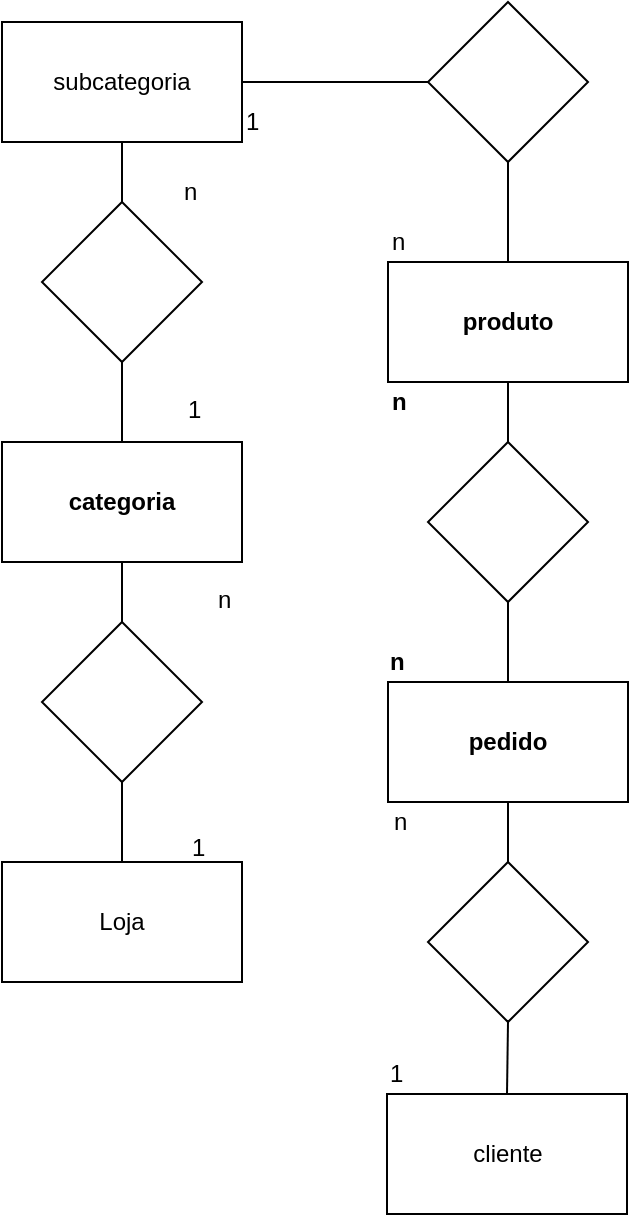 <mxfile version="10.9.5" type="device"><diagram id="KwS0A-YcYWesajw_KFyo" name="Modelo Conceitual"><mxGraphModel dx="1182" dy="644" grid="1" gridSize="10" guides="1" tooltips="1" connect="1" arrows="1" fold="1" page="1" pageScale="1" pageWidth="827" pageHeight="1169" math="0" shadow="0"><root><mxCell id="0"/><mxCell id="1" parent="0"/><mxCell id="GS_IGzAJxssHNTg5DF9h-1" value="subcategoria" style="rounded=0;whiteSpace=wrap;html=1;" vertex="1" parent="1"><mxGeometry x="100" y="170" width="120" height="60" as="geometry"/></mxCell><mxCell id="GS_IGzAJxssHNTg5DF9h-2" value="categoria" style="rounded=0;whiteSpace=wrap;html=1;fontStyle=1" vertex="1" parent="1"><mxGeometry x="100" y="380" width="120" height="60" as="geometry"/></mxCell><mxCell id="GS_IGzAJxssHNTg5DF9h-3" value="" style="endArrow=none;html=1;entryX=0.5;entryY=0;entryDx=0;entryDy=0;exitX=0.5;exitY=1;exitDx=0;exitDy=0;fontStyle=1" edge="1" parent="1" source="GS_IGzAJxssHNTg5DF9h-5" target="GS_IGzAJxssHNTg5DF9h-2"><mxGeometry width="50" height="50" relative="1" as="geometry"><mxPoint x="160" y="350" as="sourcePoint"/><mxPoint x="150" y="470" as="targetPoint"/></mxGeometry></mxCell><mxCell id="GS_IGzAJxssHNTg5DF9h-4" value="" style="endArrow=none;html=1;entryX=0.5;entryY=0;entryDx=0;entryDy=0;fontStyle=1" edge="1" parent="1" target="GS_IGzAJxssHNTg5DF9h-5"><mxGeometry width="50" height="50" relative="1" as="geometry"><mxPoint x="160" y="230" as="sourcePoint"/><mxPoint x="160" y="260" as="targetPoint"/></mxGeometry></mxCell><mxCell id="GS_IGzAJxssHNTg5DF9h-5" value="" style="rhombus;whiteSpace=wrap;html=1;fontStyle=1" vertex="1" parent="1"><mxGeometry x="120" y="260" width="80" height="80" as="geometry"/></mxCell><mxCell id="GS_IGzAJxssHNTg5DF9h-7" value="Loja" style="rounded=0;whiteSpace=wrap;html=1;" vertex="1" parent="1"><mxGeometry x="100" y="590" width="120" height="60" as="geometry"/></mxCell><mxCell id="GS_IGzAJxssHNTg5DF9h-8" value="" style="endArrow=none;html=1;entryX=0.5;entryY=0;entryDx=0;entryDy=0;exitX=0.5;exitY=1;exitDx=0;exitDy=0;" edge="1" parent="1" source="GS_IGzAJxssHNTg5DF9h-10" target="GS_IGzAJxssHNTg5DF9h-7"><mxGeometry width="50" height="50" relative="1" as="geometry"><mxPoint x="160" y="560" as="sourcePoint"/><mxPoint x="150" y="680" as="targetPoint"/></mxGeometry></mxCell><mxCell id="GS_IGzAJxssHNTg5DF9h-9" value="" style="endArrow=none;html=1;entryX=0.5;entryY=0;entryDx=0;entryDy=0;" edge="1" parent="1" target="GS_IGzAJxssHNTg5DF9h-10"><mxGeometry width="50" height="50" relative="1" as="geometry"><mxPoint x="160" y="440" as="sourcePoint"/><mxPoint x="160" y="470" as="targetPoint"/></mxGeometry></mxCell><mxCell id="GS_IGzAJxssHNTg5DF9h-10" value="" style="rhombus;whiteSpace=wrap;html=1;" vertex="1" parent="1"><mxGeometry x="120" y="470" width="80" height="80" as="geometry"/></mxCell><mxCell id="GS_IGzAJxssHNTg5DF9h-12" value="produto" style="rounded=0;whiteSpace=wrap;html=1;fontStyle=1" vertex="1" parent="1"><mxGeometry x="293" y="290" width="120" height="60" as="geometry"/></mxCell><mxCell id="GS_IGzAJxssHNTg5DF9h-13" value="" style="endArrow=none;html=1;entryX=0.5;entryY=0;entryDx=0;entryDy=0;exitX=0.5;exitY=1;exitDx=0;exitDy=0;fontStyle=1" edge="1" parent="1" source="GS_IGzAJxssHNTg5DF9h-15" target="GS_IGzAJxssHNTg5DF9h-12"><mxGeometry width="50" height="50" relative="1" as="geometry"><mxPoint x="353" y="260" as="sourcePoint"/><mxPoint x="343" y="380" as="targetPoint"/></mxGeometry></mxCell><mxCell id="GS_IGzAJxssHNTg5DF9h-14" value="" style="endArrow=none;html=1;entryX=0;entryY=0.5;entryDx=0;entryDy=0;fontStyle=1;exitX=1;exitY=0.5;exitDx=0;exitDy=0;" edge="1" parent="1" target="GS_IGzAJxssHNTg5DF9h-15" source="GS_IGzAJxssHNTg5DF9h-1"><mxGeometry width="50" height="50" relative="1" as="geometry"><mxPoint x="353" y="140" as="sourcePoint"/><mxPoint x="353" y="170" as="targetPoint"/></mxGeometry></mxCell><mxCell id="GS_IGzAJxssHNTg5DF9h-15" value="" style="rhombus;whiteSpace=wrap;html=1;fontStyle=1" vertex="1" parent="1"><mxGeometry x="313" y="160" width="80" height="80" as="geometry"/></mxCell><mxCell id="GS_IGzAJxssHNTg5DF9h-16" value="pedido" style="rounded=0;whiteSpace=wrap;html=1;fontStyle=1" vertex="1" parent="1"><mxGeometry x="293" y="500" width="120" height="60" as="geometry"/></mxCell><mxCell id="GS_IGzAJxssHNTg5DF9h-17" value="" style="endArrow=none;html=1;entryX=0.5;entryY=0;entryDx=0;entryDy=0;exitX=0.5;exitY=1;exitDx=0;exitDy=0;fontStyle=1" edge="1" parent="1" source="GS_IGzAJxssHNTg5DF9h-19" target="GS_IGzAJxssHNTg5DF9h-16"><mxGeometry width="50" height="50" relative="1" as="geometry"><mxPoint x="353" y="470" as="sourcePoint"/><mxPoint x="343" y="590" as="targetPoint"/></mxGeometry></mxCell><mxCell id="GS_IGzAJxssHNTg5DF9h-18" value="" style="endArrow=none;html=1;entryX=0.5;entryY=0;entryDx=0;entryDy=0;exitX=0.5;exitY=1;exitDx=0;exitDy=0;fontStyle=1" edge="1" parent="1" target="GS_IGzAJxssHNTg5DF9h-19" source="GS_IGzAJxssHNTg5DF9h-12"><mxGeometry width="50" height="50" relative="1" as="geometry"><mxPoint x="353" y="350" as="sourcePoint"/><mxPoint x="353" y="380" as="targetPoint"/></mxGeometry></mxCell><mxCell id="GS_IGzAJxssHNTg5DF9h-19" value="" style="rhombus;whiteSpace=wrap;html=1;fontStyle=1" vertex="1" parent="1"><mxGeometry x="313" y="380" width="80" height="80" as="geometry"/></mxCell><mxCell id="GS_IGzAJxssHNTg5DF9h-21" value="1" style="text;html=1;resizable=0;points=[];autosize=1;align=left;verticalAlign=top;spacingTop=-4;" vertex="1" parent="1"><mxGeometry x="193" y="573" width="20" height="20" as="geometry"/></mxCell><mxCell id="GS_IGzAJxssHNTg5DF9h-22" value="n" style="text;html=1;resizable=0;points=[];autosize=1;align=left;verticalAlign=top;spacingTop=-4;" vertex="1" parent="1"><mxGeometry x="206" y="449" width="20" height="20" as="geometry"/></mxCell><mxCell id="GS_IGzAJxssHNTg5DF9h-23" value="1" style="text;html=1;resizable=0;points=[];autosize=1;align=left;verticalAlign=top;spacingTop=-4;" vertex="1" parent="1"><mxGeometry x="191" y="354" width="20" height="20" as="geometry"/></mxCell><mxCell id="GS_IGzAJxssHNTg5DF9h-24" value="n" style="text;html=1;resizable=0;points=[];autosize=1;align=left;verticalAlign=top;spacingTop=-4;" vertex="1" parent="1"><mxGeometry x="189" y="245" width="20" height="20" as="geometry"/></mxCell><mxCell id="GS_IGzAJxssHNTg5DF9h-25" value="1" style="text;html=1;resizable=0;points=[];autosize=1;align=left;verticalAlign=top;spacingTop=-4;" vertex="1" parent="1"><mxGeometry x="220" y="210" width="20" height="20" as="geometry"/></mxCell><mxCell id="GS_IGzAJxssHNTg5DF9h-27" value="n" style="text;html=1;resizable=0;points=[];autosize=1;align=left;verticalAlign=top;spacingTop=-4;" vertex="1" parent="1"><mxGeometry x="293" y="270" width="20" height="20" as="geometry"/></mxCell><mxCell id="GS_IGzAJxssHNTg5DF9h-28" value="n" style="text;html=1;resizable=0;points=[];autosize=1;align=left;verticalAlign=top;spacingTop=-4;fontStyle=1" vertex="1" parent="1"><mxGeometry x="293" y="350" width="20" height="20" as="geometry"/></mxCell><mxCell id="GS_IGzAJxssHNTg5DF9h-29" value="n" style="text;html=1;resizable=0;points=[];autosize=1;align=left;verticalAlign=top;spacingTop=-4;fontStyle=1" vertex="1" parent="1"><mxGeometry x="292" y="480" width="20" height="20" as="geometry"/></mxCell><mxCell id="GS_IGzAJxssHNTg5DF9h-30" value="cliente" style="rounded=0;whiteSpace=wrap;html=1;" vertex="1" parent="1"><mxGeometry x="292.5" y="706" width="120" height="60" as="geometry"/></mxCell><mxCell id="GS_IGzAJxssHNTg5DF9h-31" value="" style="endArrow=none;html=1;entryX=0.5;entryY=0;entryDx=0;entryDy=0;exitX=0.5;exitY=1;exitDx=0;exitDy=0;" edge="1" parent="1" source="GS_IGzAJxssHNTg5DF9h-33" target="GS_IGzAJxssHNTg5DF9h-30"><mxGeometry width="50" height="50" relative="1" as="geometry"><mxPoint x="339.5" y="686" as="sourcePoint"/><mxPoint x="329.5" y="806" as="targetPoint"/></mxGeometry></mxCell><mxCell id="GS_IGzAJxssHNTg5DF9h-32" value="" style="endArrow=none;html=1;entryX=0.5;entryY=0;entryDx=0;entryDy=0;exitX=0.5;exitY=1;exitDx=0;exitDy=0;" edge="1" parent="1" target="GS_IGzAJxssHNTg5DF9h-33" source="GS_IGzAJxssHNTg5DF9h-16"><mxGeometry width="50" height="50" relative="1" as="geometry"><mxPoint x="354" y="560" as="sourcePoint"/><mxPoint x="354" y="590" as="targetPoint"/></mxGeometry></mxCell><mxCell id="GS_IGzAJxssHNTg5DF9h-33" value="" style="rhombus;whiteSpace=wrap;html=1;" vertex="1" parent="1"><mxGeometry x="313" y="590" width="80" height="80" as="geometry"/></mxCell><mxCell id="GS_IGzAJxssHNTg5DF9h-34" value="n" style="text;html=1;resizable=0;points=[];autosize=1;align=left;verticalAlign=top;spacingTop=-4;" vertex="1" parent="1"><mxGeometry x="294" y="560" width="20" height="20" as="geometry"/></mxCell><mxCell id="GS_IGzAJxssHNTg5DF9h-35" value="1" style="text;html=1;resizable=0;points=[];autosize=1;align=left;verticalAlign=top;spacingTop=-4;" vertex="1" parent="1"><mxGeometry x="292" y="686" width="20" height="20" as="geometry"/></mxCell></root></mxGraphModel></diagram><diagram id="t2r2RRO2rdJZ6q_xBKE4" name="Modelo Logico"><mxGraphModel dx="2009" dy="1813" grid="1" gridSize="10" guides="1" tooltips="1" connect="1" arrows="1" fold="1" page="1" pageScale="1" pageWidth="827" pageHeight="1169" math="0" shadow="0"><root><mxCell id="NWQfmu__qvqyFpIVgynB-0"/><mxCell id="NWQfmu__qvqyFpIVgynB-1" parent="NWQfmu__qvqyFpIVgynB-0"/><mxCell id="vtVzK52-sIDe8ZB-PKjH-0" value="categoria" style="swimlane;fontStyle=0;childLayout=stackLayout;horizontal=1;startSize=26;fillColor=#e0e0e0;horizontalStack=0;resizeParent=1;resizeParentMax=0;resizeLast=0;collapsible=1;marginBottom=0;swimlaneFillColor=#ffffff;align=center;fontSize=14;" vertex="1" parent="NWQfmu__qvqyFpIVgynB-1"><mxGeometry x="43" y="-26" width="160" height="92" as="geometry"/></mxCell><mxCell id="vtVzK52-sIDe8ZB-PKjH-1" value="id int" style="shape=partialRectangle;top=0;left=0;right=0;bottom=1;align=left;verticalAlign=middle;fillColor=none;spacingLeft=34;spacingRight=4;overflow=hidden;rotatable=0;points=[[0,0.5],[1,0.5]];portConstraint=eastwest;dropTarget=0;fontStyle=5;fontSize=12;" vertex="1" parent="vtVzK52-sIDe8ZB-PKjH-0"><mxGeometry y="26" width="160" height="30" as="geometry"/></mxCell><mxCell id="vtVzK52-sIDe8ZB-PKjH-2" value="PK" style="shape=partialRectangle;top=0;left=0;bottom=0;fillColor=none;align=left;verticalAlign=middle;spacingLeft=4;spacingRight=4;overflow=hidden;rotatable=0;points=[];portConstraint=eastwest;part=1;fontSize=12;" vertex="1" connectable="0" parent="vtVzK52-sIDe8ZB-PKjH-1"><mxGeometry width="30" height="30" as="geometry"/></mxCell><mxCell id="vtVzK52-sIDe8ZB-PKjH-3" value="string nome " style="shape=partialRectangle;top=0;left=0;right=0;bottom=0;align=left;verticalAlign=top;fillColor=none;spacingLeft=34;spacingRight=4;overflow=hidden;rotatable=0;points=[[0,0.5],[1,0.5]];portConstraint=eastwest;dropTarget=0;fontSize=12;" vertex="1" parent="vtVzK52-sIDe8ZB-PKjH-0"><mxGeometry y="56" width="160" height="26" as="geometry"/></mxCell><mxCell id="vtVzK52-sIDe8ZB-PKjH-4" value="" style="shape=partialRectangle;top=0;left=0;bottom=0;fillColor=none;align=left;verticalAlign=top;spacingLeft=4;spacingRight=4;overflow=hidden;rotatable=0;points=[];portConstraint=eastwest;part=1;fontSize=12;" vertex="1" connectable="0" parent="vtVzK52-sIDe8ZB-PKjH-3"><mxGeometry width="30" height="26" as="geometry"/></mxCell><mxCell id="vtVzK52-sIDe8ZB-PKjH-9" value="" style="shape=partialRectangle;top=0;left=0;right=0;bottom=0;align=left;verticalAlign=top;fillColor=none;spacingLeft=34;spacingRight=4;overflow=hidden;rotatable=0;points=[[0,0.5],[1,0.5]];portConstraint=eastwest;dropTarget=0;fontSize=12;" vertex="1" parent="vtVzK52-sIDe8ZB-PKjH-0"><mxGeometry y="82" width="160" height="10" as="geometry"/></mxCell><mxCell id="vtVzK52-sIDe8ZB-PKjH-10" value="" style="shape=partialRectangle;top=0;left=0;bottom=0;fillColor=none;align=left;verticalAlign=top;spacingLeft=4;spacingRight=4;overflow=hidden;rotatable=0;points=[];portConstraint=eastwest;part=1;fontSize=12;" vertex="1" connectable="0" parent="vtVzK52-sIDe8ZB-PKjH-9"><mxGeometry width="30" height="10" as="geometry"/></mxCell><mxCell id="vtVzK52-sIDe8ZB-PKjH-22" value="cliente" style="swimlane;fontStyle=0;childLayout=stackLayout;horizontal=1;startSize=26;fillColor=#e0e0e0;horizontalStack=0;resizeParent=1;resizeParentMax=0;resizeLast=0;collapsible=1;marginBottom=0;swimlaneFillColor=#ffffff;align=center;fontSize=14;" vertex="1" parent="NWQfmu__qvqyFpIVgynB-1"><mxGeometry x="58" y="232" width="160" height="92" as="geometry"/></mxCell><mxCell id="vtVzK52-sIDe8ZB-PKjH-23" value="Id Cliente" style="shape=partialRectangle;top=0;left=0;right=0;bottom=1;align=left;verticalAlign=middle;fillColor=none;spacingLeft=34;spacingRight=4;overflow=hidden;rotatable=0;points=[[0,0.5],[1,0.5]];portConstraint=eastwest;dropTarget=0;fontStyle=5;fontSize=12;" vertex="1" parent="vtVzK52-sIDe8ZB-PKjH-22"><mxGeometry y="26" width="160" height="30" as="geometry"/></mxCell><mxCell id="vtVzK52-sIDe8ZB-PKjH-24" value="PK" style="shape=partialRectangle;top=0;left=0;bottom=0;fillColor=none;align=left;verticalAlign=middle;spacingLeft=4;spacingRight=4;overflow=hidden;rotatable=0;points=[];portConstraint=eastwest;part=1;fontSize=12;" vertex="1" connectable="0" parent="vtVzK52-sIDe8ZB-PKjH-23"><mxGeometry width="30" height="30" as="geometry"/></mxCell><mxCell id="vtVzK52-sIDe8ZB-PKjH-25" value="string nome cliente" style="shape=partialRectangle;top=0;left=0;right=0;bottom=0;align=left;verticalAlign=top;fillColor=none;spacingLeft=34;spacingRight=4;overflow=hidden;rotatable=0;points=[[0,0.5],[1,0.5]];portConstraint=eastwest;dropTarget=0;fontSize=12;" vertex="1" parent="vtVzK52-sIDe8ZB-PKjH-22"><mxGeometry y="56" width="160" height="26" as="geometry"/></mxCell><mxCell id="vtVzK52-sIDe8ZB-PKjH-26" value="" style="shape=partialRectangle;top=0;left=0;bottom=0;fillColor=none;align=left;verticalAlign=top;spacingLeft=4;spacingRight=4;overflow=hidden;rotatable=0;points=[];portConstraint=eastwest;part=1;fontSize=12;" vertex="1" connectable="0" parent="vtVzK52-sIDe8ZB-PKjH-25"><mxGeometry width="30" height="26" as="geometry"/></mxCell><mxCell id="vtVzK52-sIDe8ZB-PKjH-31" value="" style="shape=partialRectangle;top=0;left=0;right=0;bottom=0;align=left;verticalAlign=top;fillColor=none;spacingLeft=34;spacingRight=4;overflow=hidden;rotatable=0;points=[[0,0.5],[1,0.5]];portConstraint=eastwest;dropTarget=0;fontSize=12;" vertex="1" parent="vtVzK52-sIDe8ZB-PKjH-22"><mxGeometry y="82" width="160" height="10" as="geometry"/></mxCell><mxCell id="vtVzK52-sIDe8ZB-PKjH-32" value="" style="shape=partialRectangle;top=0;left=0;bottom=0;fillColor=none;align=left;verticalAlign=top;spacingLeft=4;spacingRight=4;overflow=hidden;rotatable=0;points=[];portConstraint=eastwest;part=1;fontSize=12;" vertex="1" connectable="0" parent="vtVzK52-sIDe8ZB-PKjH-31"><mxGeometry width="30" height="10" as="geometry"/></mxCell><mxCell id="vtVzK52-sIDe8ZB-PKjH-33" value="subcategoria" style="swimlane;fontStyle=0;childLayout=stackLayout;horizontal=1;startSize=26;fillColor=#e0e0e0;horizontalStack=0;resizeParent=1;resizeParentMax=0;resizeLast=0;collapsible=1;marginBottom=0;swimlaneFillColor=#ffffff;align=center;fontSize=14;" vertex="1" parent="NWQfmu__qvqyFpIVgynB-1"><mxGeometry x="290" y="-21" width="160" height="108" as="geometry"/></mxCell><mxCell id="vtVzK52-sIDe8ZB-PKjH-34" value="id int" style="shape=partialRectangle;top=0;left=0;right=0;bottom=1;align=left;verticalAlign=middle;fillColor=none;spacingLeft=34;spacingRight=4;overflow=hidden;rotatable=0;points=[[0,0.5],[1,0.5]];portConstraint=eastwest;dropTarget=0;fontStyle=5;fontSize=12;" vertex="1" parent="vtVzK52-sIDe8ZB-PKjH-33"><mxGeometry y="26" width="160" height="30" as="geometry"/></mxCell><mxCell id="vtVzK52-sIDe8ZB-PKjH-35" value="PK" style="shape=partialRectangle;top=0;left=0;bottom=0;fillColor=none;align=left;verticalAlign=middle;spacingLeft=4;spacingRight=4;overflow=hidden;rotatable=0;points=[];portConstraint=eastwest;part=1;fontSize=12;" vertex="1" connectable="0" parent="vtVzK52-sIDe8ZB-PKjH-34"><mxGeometry width="30" height="30" as="geometry"/></mxCell><mxCell id="vtVzK52-sIDe8ZB-PKjH-36" value="string sub categoria" style="shape=partialRectangle;top=0;left=0;right=0;bottom=0;align=left;verticalAlign=top;fillColor=none;spacingLeft=34;spacingRight=4;overflow=hidden;rotatable=0;points=[[0,0.5],[1,0.5]];portConstraint=eastwest;dropTarget=0;fontSize=12;" vertex="1" parent="vtVzK52-sIDe8ZB-PKjH-33"><mxGeometry y="56" width="160" height="26" as="geometry"/></mxCell><mxCell id="vtVzK52-sIDe8ZB-PKjH-37" value="" style="shape=partialRectangle;top=0;left=0;bottom=0;fillColor=none;align=left;verticalAlign=top;spacingLeft=4;spacingRight=4;overflow=hidden;rotatable=0;points=[];portConstraint=eastwest;part=1;fontSize=12;" vertex="1" connectable="0" parent="vtVzK52-sIDe8ZB-PKjH-36"><mxGeometry width="30" height="26" as="geometry"/></mxCell><mxCell id="vtVzK52-sIDe8ZB-PKjH-38" value="int categoria" style="shape=partialRectangle;top=0;left=0;right=0;bottom=0;align=left;verticalAlign=top;fillColor=none;spacingLeft=34;spacingRight=4;overflow=hidden;rotatable=0;points=[[0,0.5],[1,0.5]];portConstraint=eastwest;dropTarget=0;fontSize=12;" vertex="1" parent="vtVzK52-sIDe8ZB-PKjH-33"><mxGeometry y="82" width="160" height="26" as="geometry"/></mxCell><mxCell id="vtVzK52-sIDe8ZB-PKjH-39" value="fk" style="shape=partialRectangle;top=0;left=0;bottom=0;fillColor=none;align=left;verticalAlign=top;spacingLeft=4;spacingRight=4;overflow=hidden;rotatable=0;points=[];portConstraint=eastwest;part=1;fontSize=12;" vertex="1" connectable="0" parent="vtVzK52-sIDe8ZB-PKjH-38"><mxGeometry width="30" height="26" as="geometry"/></mxCell><mxCell id="vtVzK52-sIDe8ZB-PKjH-44" value="produto" style="swimlane;fontStyle=0;childLayout=stackLayout;horizontal=1;startSize=26;fillColor=#e0e0e0;horizontalStack=0;resizeParent=1;resizeParentMax=0;resizeLast=0;collapsible=1;marginBottom=0;swimlaneFillColor=#ffffff;align=center;fontSize=14;" vertex="1" parent="NWQfmu__qvqyFpIVgynB-1"><mxGeometry x="530" y="-16" width="160" height="110" as="geometry"/></mxCell><mxCell id="vtVzK52-sIDe8ZB-PKjH-45" value="id int" style="shape=partialRectangle;top=0;left=0;right=0;bottom=1;align=left;verticalAlign=middle;fillColor=none;spacingLeft=34;spacingRight=4;overflow=hidden;rotatable=0;points=[[0,0.5],[1,0.5]];portConstraint=eastwest;dropTarget=0;fontStyle=5;fontSize=12;" vertex="1" parent="vtVzK52-sIDe8ZB-PKjH-44"><mxGeometry y="26" width="160" height="30" as="geometry"/></mxCell><mxCell id="vtVzK52-sIDe8ZB-PKjH-46" value="PK" style="shape=partialRectangle;top=0;left=0;bottom=0;fillColor=none;align=left;verticalAlign=middle;spacingLeft=4;spacingRight=4;overflow=hidden;rotatable=0;points=[];portConstraint=eastwest;part=1;fontSize=12;" vertex="1" connectable="0" parent="vtVzK52-sIDe8ZB-PKjH-45"><mxGeometry width="30" height="30" as="geometry"/></mxCell><mxCell id="vtVzK52-sIDe8ZB-PKjH-47" value="nome string&#10;&#10;int subcategoria" style="shape=partialRectangle;top=0;left=0;right=0;bottom=0;align=left;verticalAlign=top;fillColor=none;spacingLeft=34;spacingRight=4;overflow=hidden;rotatable=0;points=[[0,0.5],[1,0.5]];portConstraint=eastwest;dropTarget=0;fontSize=12;" vertex="1" parent="vtVzK52-sIDe8ZB-PKjH-44"><mxGeometry y="56" width="160" height="54" as="geometry"/></mxCell><mxCell id="vtVzK52-sIDe8ZB-PKjH-48" value="&#10;&#10;fk" style="shape=partialRectangle;top=0;left=0;bottom=0;fillColor=none;align=left;verticalAlign=top;spacingLeft=4;spacingRight=4;overflow=hidden;rotatable=0;points=[];portConstraint=eastwest;part=1;fontSize=12;" vertex="1" connectable="0" parent="vtVzK52-sIDe8ZB-PKjH-47"><mxGeometry width="30" height="54.0" as="geometry"/></mxCell><mxCell id="vtVzK52-sIDe8ZB-PKjH-55" value="loja" style="swimlane;fontStyle=0;childLayout=stackLayout;horizontal=1;startSize=26;fillColor=#e0e0e0;horizontalStack=0;resizeParent=1;resizeParentMax=0;resizeLast=0;collapsible=1;marginBottom=0;swimlaneFillColor=#ffffff;align=center;fontSize=14;" vertex="1" parent="NWQfmu__qvqyFpIVgynB-1"><mxGeometry x="-180" y="-16" width="160" height="78" as="geometry"/></mxCell><mxCell id="vtVzK52-sIDe8ZB-PKjH-56" value="id int" style="shape=partialRectangle;top=0;left=0;right=0;bottom=1;align=left;verticalAlign=middle;fillColor=none;spacingLeft=34;spacingRight=4;overflow=hidden;rotatable=0;points=[[0,0.5],[1,0.5]];portConstraint=eastwest;dropTarget=0;fontStyle=5;fontSize=12;" vertex="1" parent="vtVzK52-sIDe8ZB-PKjH-55"><mxGeometry y="26" width="160" height="26" as="geometry"/></mxCell><mxCell id="vtVzK52-sIDe8ZB-PKjH-57" value="PK" style="shape=partialRectangle;top=0;left=0;bottom=0;fillColor=none;align=left;verticalAlign=middle;spacingLeft=4;spacingRight=4;overflow=hidden;rotatable=0;points=[];portConstraint=eastwest;part=1;fontSize=12;" vertex="1" connectable="0" parent="vtVzK52-sIDe8ZB-PKjH-56"><mxGeometry width="30" height="26" as="geometry"/></mxCell><mxCell id="vtVzK52-sIDe8ZB-PKjH-58" value="string loja" style="shape=partialRectangle;top=0;left=0;right=0;bottom=0;align=left;verticalAlign=top;fillColor=none;spacingLeft=34;spacingRight=4;overflow=hidden;rotatable=0;points=[[0,0.5],[1,0.5]];portConstraint=eastwest;dropTarget=0;fontSize=12;" vertex="1" parent="vtVzK52-sIDe8ZB-PKjH-55"><mxGeometry y="52" width="160" height="26" as="geometry"/></mxCell><mxCell id="vtVzK52-sIDe8ZB-PKjH-59" value="" style="shape=partialRectangle;top=0;left=0;bottom=0;fillColor=none;align=left;verticalAlign=top;spacingLeft=4;spacingRight=4;overflow=hidden;rotatable=0;points=[];portConstraint=eastwest;part=1;fontSize=12;" vertex="1" connectable="0" parent="vtVzK52-sIDe8ZB-PKjH-58"><mxGeometry width="30" height="26" as="geometry"/></mxCell><mxCell id="vtVzK52-sIDe8ZB-PKjH-66" value="pedido" style="swimlane;fontStyle=0;childLayout=stackLayout;horizontal=1;startSize=26;fillColor=#e0e0e0;horizontalStack=0;resizeParent=1;resizeParentMax=0;resizeLast=0;collapsible=1;marginBottom=0;swimlaneFillColor=#ffffff;align=center;fontSize=14;" vertex="1" parent="NWQfmu__qvqyFpIVgynB-1"><mxGeometry x="550" y="237" width="160" height="118" as="geometry"/></mxCell><mxCell id="vtVzK52-sIDe8ZB-PKjH-67" value="id int" style="shape=partialRectangle;top=0;left=0;right=0;bottom=1;align=left;verticalAlign=middle;fillColor=none;spacingLeft=34;spacingRight=4;overflow=hidden;rotatable=0;points=[[0,0.5],[1,0.5]];portConstraint=eastwest;dropTarget=0;fontStyle=5;fontSize=12;" vertex="1" parent="vtVzK52-sIDe8ZB-PKjH-66"><mxGeometry y="26" width="160" height="30" as="geometry"/></mxCell><mxCell id="vtVzK52-sIDe8ZB-PKjH-68" value="PK" style="shape=partialRectangle;top=0;left=0;bottom=0;fillColor=none;align=left;verticalAlign=middle;spacingLeft=4;spacingRight=4;overflow=hidden;rotatable=0;points=[];portConstraint=eastwest;part=1;fontSize=12;" vertex="1" connectable="0" parent="vtVzK52-sIDe8ZB-PKjH-67"><mxGeometry width="30" height="30" as="geometry"/></mxCell><mxCell id="vtVzK52-sIDe8ZB-PKjH-69" value="id cliente " style="shape=partialRectangle;top=0;left=0;right=0;bottom=0;align=left;verticalAlign=top;fillColor=none;spacingLeft=34;spacingRight=4;overflow=hidden;rotatable=0;points=[[0,0.5],[1,0.5]];portConstraint=eastwest;dropTarget=0;fontSize=12;" vertex="1" parent="vtVzK52-sIDe8ZB-PKjH-66"><mxGeometry y="56" width="160" height="26" as="geometry"/></mxCell><mxCell id="vtVzK52-sIDe8ZB-PKjH-70" value="fk" style="shape=partialRectangle;top=0;left=0;bottom=0;fillColor=none;align=left;verticalAlign=top;spacingLeft=4;spacingRight=4;overflow=hidden;rotatable=0;points=[];portConstraint=eastwest;part=1;fontSize=12;" vertex="1" connectable="0" parent="vtVzK52-sIDe8ZB-PKjH-69"><mxGeometry width="30" height="26" as="geometry"/></mxCell><mxCell id="vtVzK52-sIDe8ZB-PKjH-71" value="id produto" style="shape=partialRectangle;top=0;left=0;right=0;bottom=0;align=left;verticalAlign=top;fillColor=none;spacingLeft=34;spacingRight=4;overflow=hidden;rotatable=0;points=[[0,0.5],[1,0.5]];portConstraint=eastwest;dropTarget=0;fontSize=12;" vertex="1" parent="vtVzK52-sIDe8ZB-PKjH-66"><mxGeometry y="82" width="160" height="26" as="geometry"/></mxCell><mxCell id="vtVzK52-sIDe8ZB-PKjH-72" value="fk" style="shape=partialRectangle;top=0;left=0;bottom=0;fillColor=none;align=left;verticalAlign=top;spacingLeft=4;spacingRight=4;overflow=hidden;rotatable=0;points=[];portConstraint=eastwest;part=1;fontSize=12;" vertex="1" connectable="0" parent="vtVzK52-sIDe8ZB-PKjH-71"><mxGeometry width="30" height="26" as="geometry"/></mxCell><mxCell id="vtVzK52-sIDe8ZB-PKjH-75" value="" style="shape=partialRectangle;top=0;left=0;right=0;bottom=0;align=left;verticalAlign=top;fillColor=none;spacingLeft=34;spacingRight=4;overflow=hidden;rotatable=0;points=[[0,0.5],[1,0.5]];portConstraint=eastwest;dropTarget=0;fontSize=12;" vertex="1" parent="vtVzK52-sIDe8ZB-PKjH-66"><mxGeometry y="108" width="160" height="10" as="geometry"/></mxCell><mxCell id="vtVzK52-sIDe8ZB-PKjH-76" value="" style="shape=partialRectangle;top=0;left=0;bottom=0;fillColor=none;align=left;verticalAlign=top;spacingLeft=4;spacingRight=4;overflow=hidden;rotatable=0;points=[];portConstraint=eastwest;part=1;fontSize=12;" vertex="1" connectable="0" parent="vtVzK52-sIDe8ZB-PKjH-75"><mxGeometry width="30" height="10" as="geometry"/></mxCell><mxCell id="vtVzK52-sIDe8ZB-PKjH-78" value="Text" style="text;html=1;resizable=0;points=[];autosize=1;align=left;verticalAlign=top;spacingTop=-4;" vertex="1" parent="NWQfmu__qvqyFpIVgynB-1"><mxGeometry x="785" y="437" width="40" height="20" as="geometry"/></mxCell><mxCell id="igLhtPevcgH6MNnF2kjj-0" value="pedido- produto" style="swimlane;fontStyle=0;childLayout=stackLayout;horizontal=1;startSize=26;fillColor=#e0e0e0;horizontalStack=0;resizeParent=1;resizeParentMax=0;resizeLast=0;collapsible=1;marginBottom=0;swimlaneFillColor=#ffffff;align=center;fontSize=14;" vertex="1" parent="NWQfmu__qvqyFpIVgynB-1"><mxGeometry x="320" y="263" width="160" height="56" as="geometry"/></mxCell><mxCell id="igLhtPevcgH6MNnF2kjj-1" value="string pedido" style="shape=partialRectangle;top=0;left=0;right=0;bottom=0;align=left;verticalAlign=middle;fillColor=none;spacingLeft=60;spacingRight=4;overflow=hidden;rotatable=0;points=[[0,0.5],[1,0.5]];portConstraint=eastwest;dropTarget=0;fontStyle=5;fontSize=12;" vertex="1" parent="igLhtPevcgH6MNnF2kjj-0"><mxGeometry y="26" width="160" height="30" as="geometry"/></mxCell><mxCell id="igLhtPevcgH6MNnF2kjj-2" value="PK,FK1" style="shape=partialRectangle;fontStyle=1;top=0;left=0;bottom=0;fillColor=none;align=left;verticalAlign=middle;spacingLeft=4;spacingRight=4;overflow=hidden;rotatable=0;points=[];portConstraint=eastwest;part=1;fontSize=12;" vertex="1" connectable="0" parent="igLhtPevcgH6MNnF2kjj-1"><mxGeometry width="56" height="30" as="geometry"/></mxCell><mxCell id="igLhtPevcgH6MNnF2kjj-8" value="" style="edgeStyle=entityRelationEdgeStyle;fontSize=12;html=1;endArrow=ERzeroToMany;endFill=1;exitX=1;exitY=0.5;exitDx=0;exitDy=0;" edge="1" parent="NWQfmu__qvqyFpIVgynB-1" source="vtVzK52-sIDe8ZB-PKjH-56" target="vtVzK52-sIDe8ZB-PKjH-3"><mxGeometry width="100" height="100" relative="1" as="geometry"><mxPoint y="220" as="sourcePoint"/><mxPoint x="100" y="120" as="targetPoint"/></mxGeometry></mxCell><mxCell id="igLhtPevcgH6MNnF2kjj-10" value="" style="edgeStyle=entityRelationEdgeStyle;fontSize=12;html=1;endArrow=ERzeroToMany;endFill=1;" edge="1" parent="NWQfmu__qvqyFpIVgynB-1" source="vtVzK52-sIDe8ZB-PKjH-1" target="vtVzK52-sIDe8ZB-PKjH-38"><mxGeometry width="100" height="100" relative="1" as="geometry"><mxPoint x="220" y="50" as="sourcePoint"/><mxPoint x="270" y="66" as="targetPoint"/></mxGeometry></mxCell><mxCell id="igLhtPevcgH6MNnF2kjj-13" value="" style="edgeStyle=entityRelationEdgeStyle;fontSize=12;html=1;endArrow=ERzeroToMany;startArrow=ERzeroToOne;" edge="1" parent="NWQfmu__qvqyFpIVgynB-1" source="vtVzK52-sIDe8ZB-PKjH-45" target="vtVzK52-sIDe8ZB-PKjH-71"><mxGeometry width="100" height="100" relative="1" as="geometry"><mxPoint x="420" y="457" as="sourcePoint"/><mxPoint x="520" y="357" as="targetPoint"/></mxGeometry></mxCell><mxCell id="igLhtPevcgH6MNnF2kjj-14" value="" style="edgeStyle=entityRelationEdgeStyle;fontSize=12;html=1;endArrow=ERzeroToMany;endFill=1;" edge="1" parent="NWQfmu__qvqyFpIVgynB-1" source="vtVzK52-sIDe8ZB-PKjH-23" target="igLhtPevcgH6MNnF2kjj-1"><mxGeometry width="100" height="100" relative="1" as="geometry"><mxPoint x="160" y="460" as="sourcePoint"/><mxPoint x="260" y="360" as="targetPoint"/></mxGeometry></mxCell><mxCell id="igLhtPevcgH6MNnF2kjj-16" value="" style="edgeStyle=entityRelationEdgeStyle;fontSize=12;html=1;endArrow=ERzeroToMany;endFill=1;" edge="1" parent="NWQfmu__qvqyFpIVgynB-1" source="igLhtPevcgH6MNnF2kjj-1" target="vtVzK52-sIDe8ZB-PKjH-69"><mxGeometry width="100" height="100" relative="1" as="geometry"><mxPoint x="380" y="490" as="sourcePoint"/><mxPoint x="480" y="390" as="targetPoint"/></mxGeometry></mxCell><mxCell id="igLhtPevcgH6MNnF2kjj-17" value="" style="edgeStyle=entityRelationEdgeStyle;fontSize=12;html=1;endArrow=ERzeroToMany;endFill=1;entryX=0;entryY=0.5;entryDx=0;entryDy=0;" edge="1" parent="NWQfmu__qvqyFpIVgynB-1" source="vtVzK52-sIDe8ZB-PKjH-34" target="vtVzK52-sIDe8ZB-PKjH-47"><mxGeometry width="100" height="100" relative="1" as="geometry"><mxPoint x="445" y="210" as="sourcePoint"/><mxPoint x="545" y="110" as="targetPoint"/></mxGeometry></mxCell></root></mxGraphModel></diagram></mxfile>